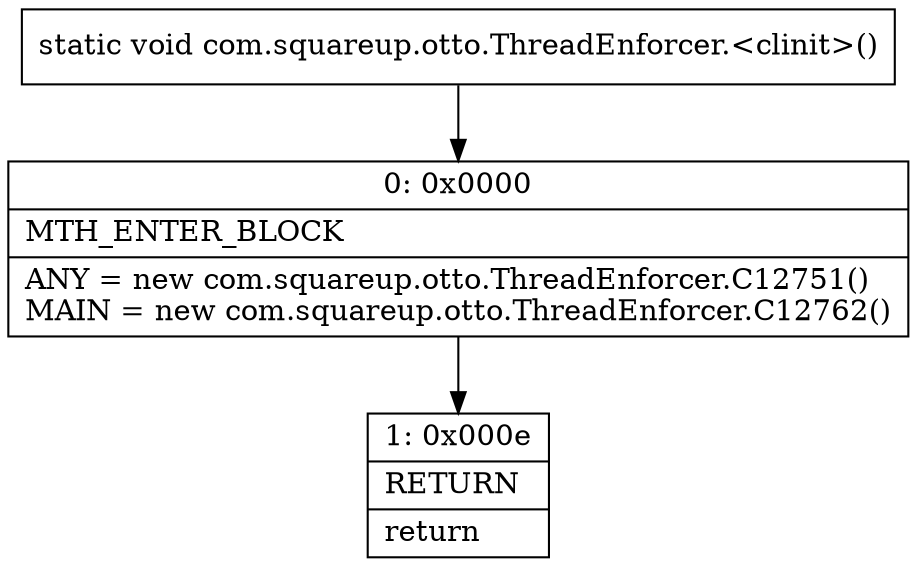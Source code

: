 digraph "CFG forcom.squareup.otto.ThreadEnforcer.\<clinit\>()V" {
Node_0 [shape=record,label="{0\:\ 0x0000|MTH_ENTER_BLOCK\l|ANY = new com.squareup.otto.ThreadEnforcer.C12751()\lMAIN = new com.squareup.otto.ThreadEnforcer.C12762()\l}"];
Node_1 [shape=record,label="{1\:\ 0x000e|RETURN\l|return\l}"];
MethodNode[shape=record,label="{static void com.squareup.otto.ThreadEnforcer.\<clinit\>() }"];
MethodNode -> Node_0;
Node_0 -> Node_1;
}

